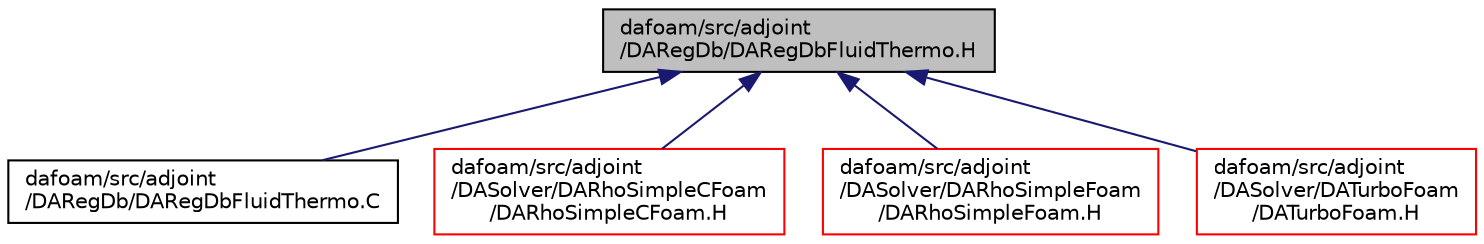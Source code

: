 digraph "dafoam/src/adjoint/DARegDb/DARegDbFluidThermo.H"
{
  bgcolor="transparent";
  edge [fontname="Helvetica",fontsize="10",labelfontname="Helvetica",labelfontsize="10"];
  node [fontname="Helvetica",fontsize="10",shape=record];
  Node3 [label="dafoam/src/adjoint\l/DARegDb/DARegDbFluidThermo.H",height=0.2,width=0.4,color="black", fillcolor="grey75", style="filled", fontcolor="black"];
  Node3 -> Node4 [dir="back",color="midnightblue",fontsize="10",style="solid",fontname="Helvetica"];
  Node4 [label="dafoam/src/adjoint\l/DARegDb/DARegDbFluidThermo.C",height=0.2,width=0.4,color="black",URL="$DARegDbFluidThermo_8C.html"];
  Node3 -> Node5 [dir="back",color="midnightblue",fontsize="10",style="solid",fontname="Helvetica"];
  Node5 [label="dafoam/src/adjoint\l/DASolver/DARhoSimpleCFoam\l/DARhoSimpleCFoam.H",height=0.2,width=0.4,color="red",URL="$DARhoSimpleCFoam_8H.html"];
  Node3 -> Node7 [dir="back",color="midnightblue",fontsize="10",style="solid",fontname="Helvetica"];
  Node7 [label="dafoam/src/adjoint\l/DASolver/DARhoSimpleFoam\l/DARhoSimpleFoam.H",height=0.2,width=0.4,color="red",URL="$DARhoSimpleFoam_8H.html"];
  Node3 -> Node9 [dir="back",color="midnightblue",fontsize="10",style="solid",fontname="Helvetica"];
  Node9 [label="dafoam/src/adjoint\l/DASolver/DATurboFoam\l/DATurboFoam.H",height=0.2,width=0.4,color="red",URL="$DATurboFoam_8H.html"];
}
